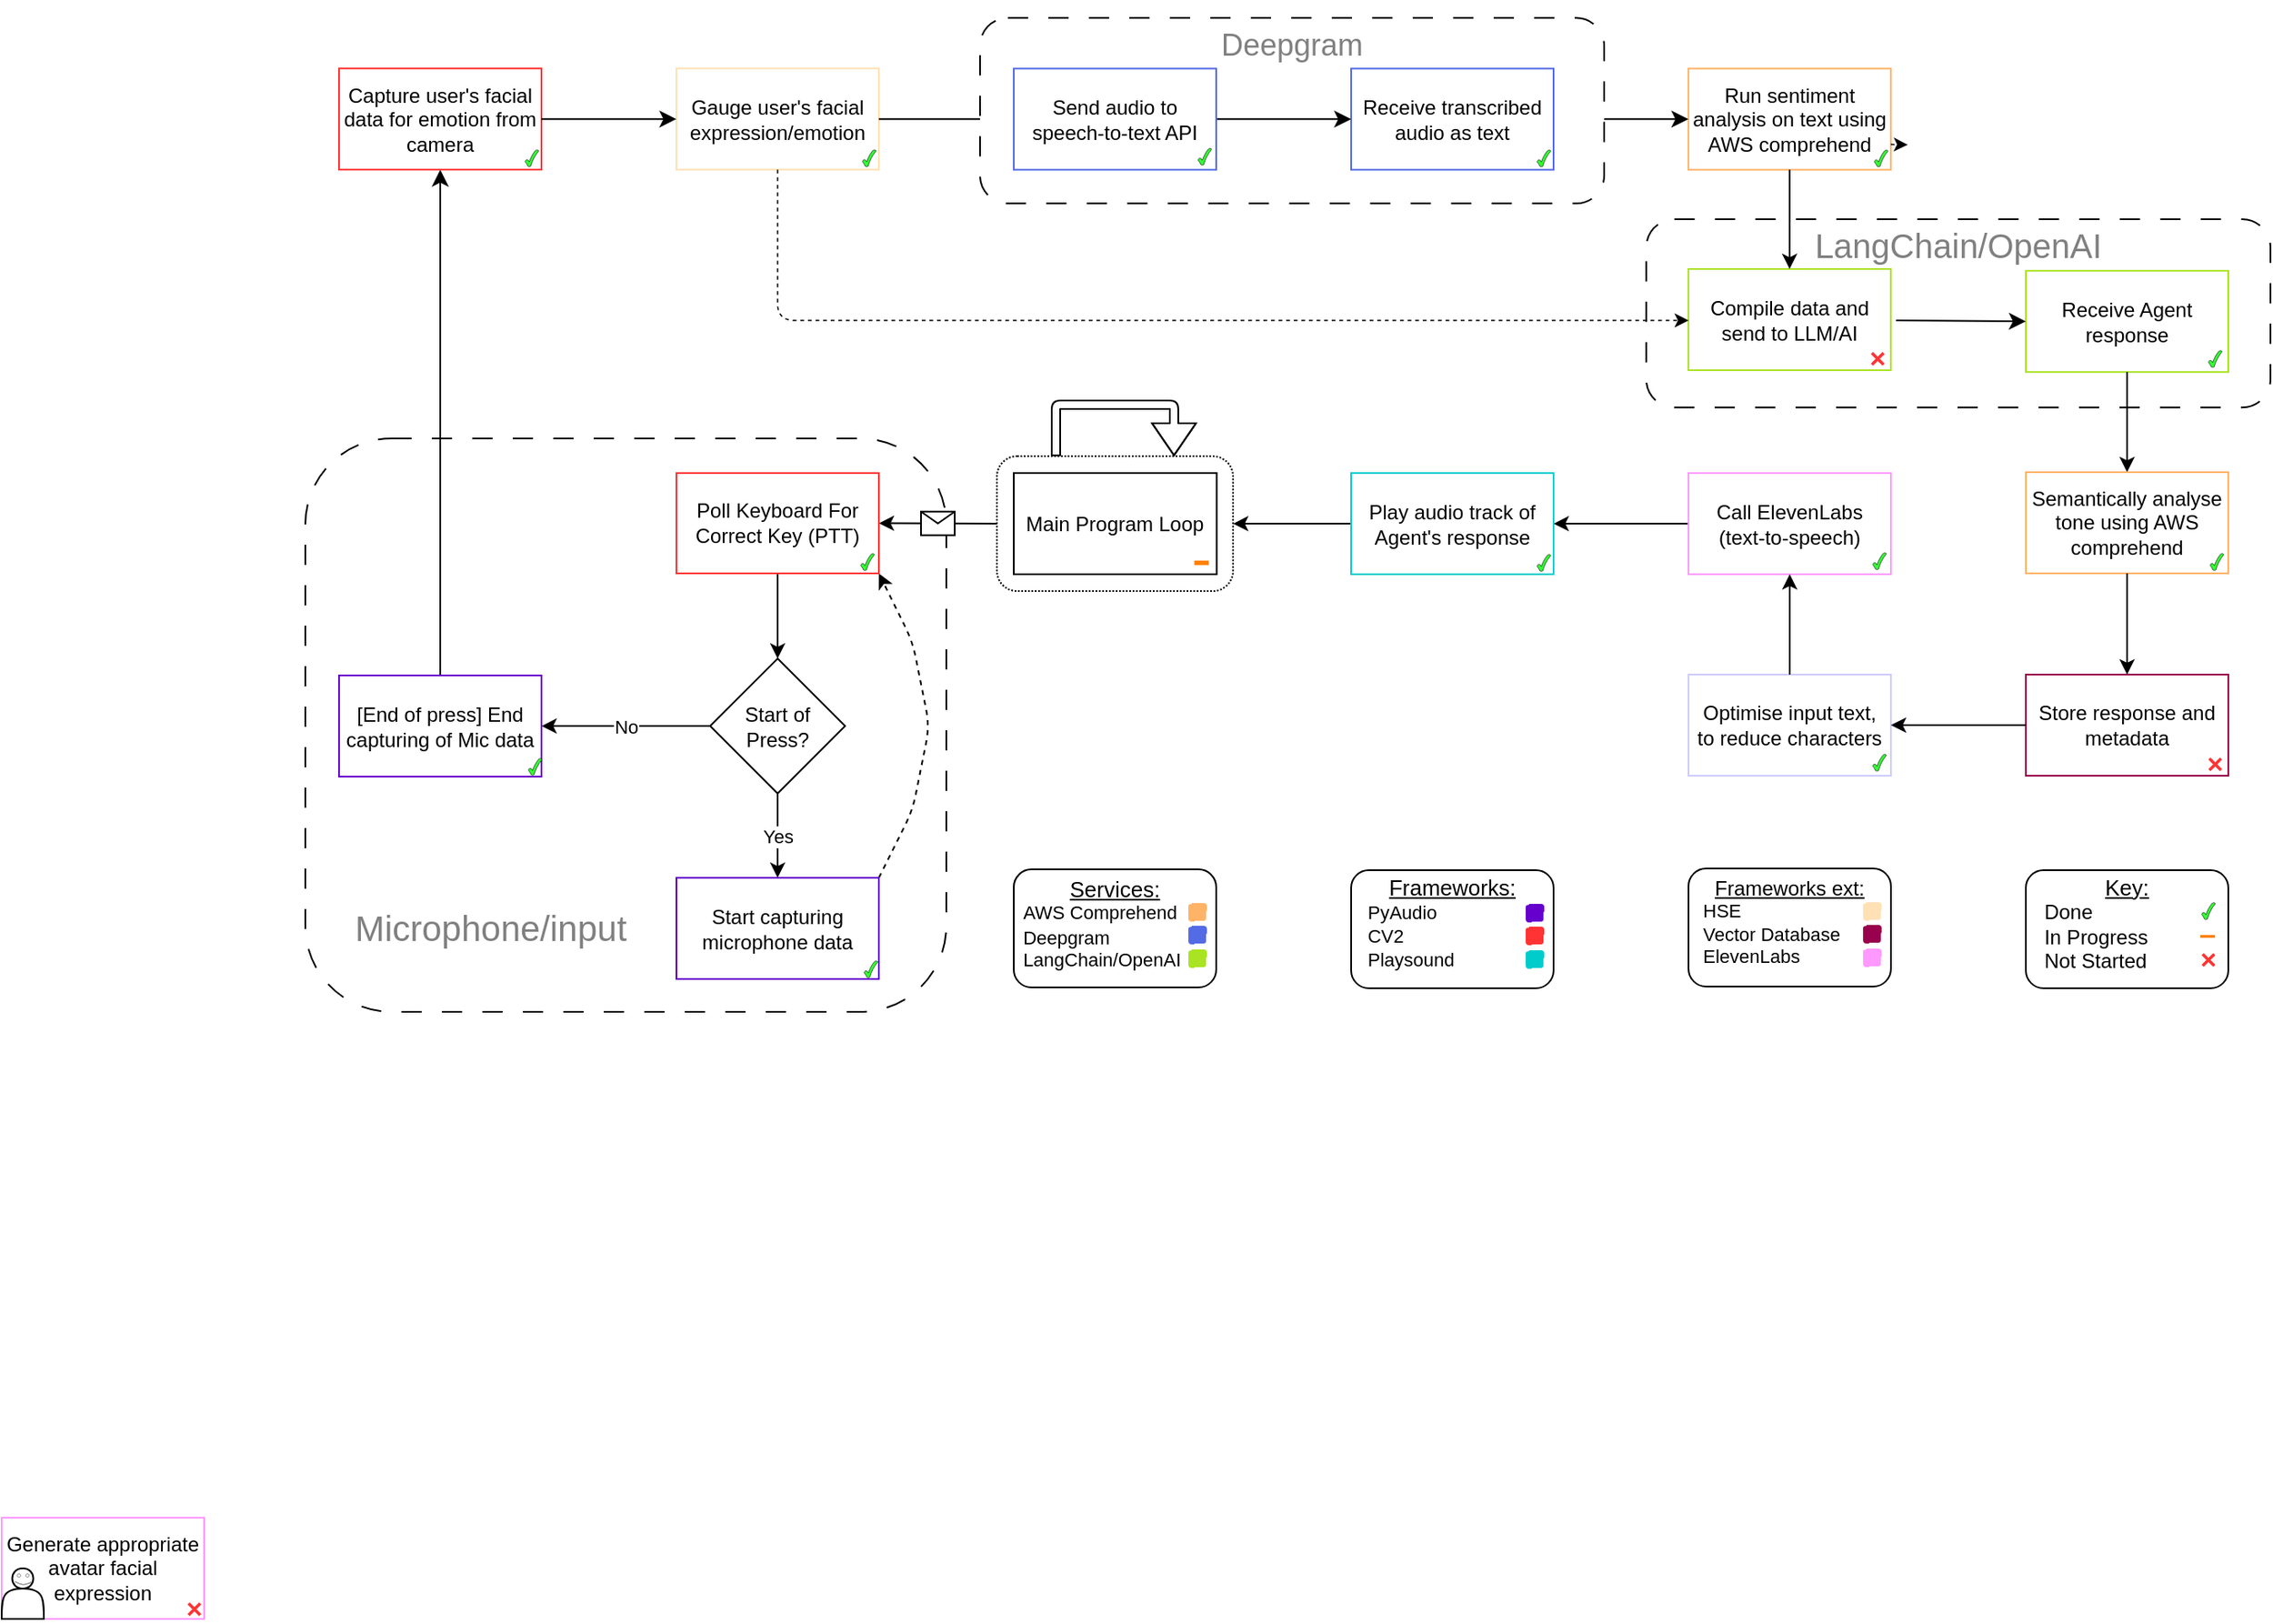 <mxfile>
    <diagram id="MKs6Hx3hVW7b_2Y0VP6X" name="Page-1">
        <mxGraphModel dx="983" dy="560" grid="1" gridSize="10" guides="1" tooltips="1" connect="1" arrows="1" fold="1" page="1" pageScale="1" pageWidth="850" pageHeight="1100" math="0" shadow="0">
            <root>
                <mxCell id="0"/>
                <mxCell id="1" parent="0"/>
                <mxCell id="200" value="" style="group" parent="1" vertex="1" connectable="0">
                    <mxGeometry x="1034.93" y="219.53" width="370.07" height="112.07" as="geometry"/>
                </mxCell>
                <mxCell id="186" value="" style="whiteSpace=wrap;html=1;fontSize=11.5;dashed=1;dashPattern=12 12;rounded=1;" parent="200" vertex="1">
                    <mxGeometry y="0.47" width="370.07" height="111.6" as="geometry"/>
                </mxCell>
                <mxCell id="120" value="" style="group" parent="200" vertex="1" connectable="0">
                    <mxGeometry x="225.07" y="31.07" width="120" height="60" as="geometry"/>
                </mxCell>
                <mxCell id="30" value="Receive Agent response" style="rounded=0;whiteSpace=wrap;html=1;strokeColor=#AAE321;" parent="120" vertex="1">
                    <mxGeometry width="120" height="60" as="geometry"/>
                </mxCell>
                <mxCell id="119" value="" style="verticalLabelPosition=bottom;verticalAlign=top;html=1;shape=mxgraph.basic.tick;fillColor=#33FF33;strokeWidth=0.3;" parent="120" vertex="1">
                    <mxGeometry x="108" y="47" width="8" height="10" as="geometry"/>
                </mxCell>
                <mxCell id="139" style="edgeStyle=none;html=1;exitX=1.026;exitY=0.508;exitDx=0;exitDy=0;entryX=0;entryY=0.5;entryDx=0;entryDy=0;strokeColor=default;strokeWidth=1;fontSize=13;endSize=7;sourcePerimeterSpacing=0;targetPerimeterSpacing=0;exitPerimeter=0;" parent="200" source="26" target="30" edge="1">
                    <mxGeometry relative="1" as="geometry"/>
                </mxCell>
                <mxCell id="161" value="" style="group" parent="200" vertex="1" connectable="0">
                    <mxGeometry x="25.0" y="30" width="340.07" height="71.07" as="geometry"/>
                </mxCell>
                <mxCell id="99" value="" style="group" parent="161" vertex="1" connectable="0">
                    <mxGeometry width="340.07" height="71.07" as="geometry"/>
                </mxCell>
                <mxCell id="26" value="Compile data and send to LLM/AI" style="rounded=0;whiteSpace=wrap;html=1;strokeColor=#AAE321;" parent="99" vertex="1">
                    <mxGeometry width="120" height="60" as="geometry"/>
                </mxCell>
                <mxCell id="90" value="" style="shape=cross;whiteSpace=wrap;html=1;strokeColor=#FFFFFF;strokeWidth=0.3;fillColor=#FF3333;rotation=45;" parent="161" vertex="1">
                    <mxGeometry x="107" y="48" width="10" height="10" as="geometry"/>
                </mxCell>
                <mxCell id="196" value="&lt;font style=&quot;font-size: 20px;&quot; color=&quot;#808080&quot;&gt;LangChain/OpenAI&lt;/font&gt;" style="text;strokeColor=none;align=center;fillColor=none;html=1;verticalAlign=middle;whiteSpace=wrap;rounded=0;dashed=1;dashPattern=12 12;strokeWidth=0.2;fontSize=20;fontColor=#FF3333;" parent="200" vertex="1">
                    <mxGeometry x="120.04" width="130" height="30" as="geometry"/>
                </mxCell>
                <mxCell id="148" value="" style="whiteSpace=wrap;html=1;fontSize=11.5;dashed=1;dashPattern=12 12;rounded=1;" parent="1" vertex="1">
                    <mxGeometry x="240" y="350" width="380" height="340" as="geometry"/>
                </mxCell>
                <mxCell id="5" value="Start of Press?" style="rhombus;whiteSpace=wrap;html=1;" parent="1" vertex="1">
                    <mxGeometry x="480" y="480.53" width="80" height="80" as="geometry"/>
                </mxCell>
                <mxCell id="95" style="edgeStyle=none;html=1;exitX=1;exitY=0;exitDx=0;exitDy=0;entryX=1;entryY=1;entryDx=0;entryDy=0;dashed=1;" parent="1" source="6" target="3" edge="1">
                    <mxGeometry relative="1" as="geometry">
                        <Array as="points">
                            <mxPoint x="600" y="570.53"/>
                            <mxPoint x="610" y="520.53"/>
                            <mxPoint x="600" y="470.53"/>
                        </Array>
                    </mxGeometry>
                </mxCell>
                <mxCell id="125" style="edgeStyle=none;html=1;exitX=0.5;exitY=0;exitDx=0;exitDy=0;entryX=0.5;entryY=1;entryDx=0;entryDy=0;strokeColor=default;strokeWidth=1;fontSize=13;endSize=7;sourcePerimeterSpacing=0;targetPerimeterSpacing=0;" parent="1" source="8" target="23" edge="1">
                    <mxGeometry relative="1" as="geometry"/>
                </mxCell>
                <mxCell id="11" value="" style="endArrow=classic;html=1;exitX=0;exitY=0.5;exitDx=0;exitDy=0;entryX=1;entryY=0.5;entryDx=0;entryDy=0;" parent="1" source="110" target="3" edge="1">
                    <mxGeometry relative="1" as="geometry">
                        <mxPoint x="690" y="500.53" as="sourcePoint"/>
                        <mxPoint x="790" y="500.53" as="targetPoint"/>
                    </mxGeometry>
                </mxCell>
                <mxCell id="12" value="" style="shape=message;html=1;outlineConnect=0;" parent="11" vertex="1">
                    <mxGeometry width="20" height="14" relative="1" as="geometry">
                        <mxPoint x="-10" y="-7" as="offset"/>
                    </mxGeometry>
                </mxCell>
                <mxCell id="13" value="" style="endArrow=classic;html=1;exitX=0.5;exitY=1;exitDx=0;exitDy=0;entryX=0.5;entryY=0;entryDx=0;entryDy=0;" parent="1" source="3" target="5" edge="1">
                    <mxGeometry width="50" height="50" relative="1" as="geometry">
                        <mxPoint x="690" y="540.53" as="sourcePoint"/>
                        <mxPoint x="740" y="490.53" as="targetPoint"/>
                    </mxGeometry>
                </mxCell>
                <mxCell id="14" value="" style="endArrow=classic;html=1;exitX=0.5;exitY=1;exitDx=0;exitDy=0;entryX=0.5;entryY=0;entryDx=0;entryDy=0;" parent="1" source="5" target="6" edge="1">
                    <mxGeometry relative="1" as="geometry">
                        <mxPoint x="660" y="580.53" as="sourcePoint"/>
                        <mxPoint x="760" y="580.53" as="targetPoint"/>
                    </mxGeometry>
                </mxCell>
                <mxCell id="15" value="Yes" style="edgeLabel;resizable=0;html=1;align=center;verticalAlign=middle;" parent="14" connectable="0" vertex="1">
                    <mxGeometry relative="1" as="geometry"/>
                </mxCell>
                <mxCell id="16" value="No" style="endArrow=classic;html=1;exitX=0;exitY=0.5;exitDx=0;exitDy=0;entryX=1;entryY=0.5;entryDx=0;entryDy=0;" parent="1" source="5" target="8" edge="1">
                    <mxGeometry relative="1" as="geometry">
                        <mxPoint x="420" y="590.53" as="sourcePoint"/>
                        <mxPoint x="520" y="590.53" as="targetPoint"/>
                    </mxGeometry>
                </mxCell>
                <mxCell id="17" value="No" style="edgeLabel;resizable=0;html=1;align=center;verticalAlign=middle;" parent="16" connectable="0" vertex="1">
                    <mxGeometry relative="1" as="geometry"/>
                </mxCell>
                <mxCell id="32" style="edgeStyle=none;html=1;exitX=0.5;exitY=1;exitDx=0;exitDy=0;entryX=0.5;entryY=0;entryDx=0;entryDy=0;" parent="1" source="30" target="35" edge="1">
                    <mxGeometry relative="1" as="geometry">
                        <mxPoint x="1117" y="250" as="targetPoint"/>
                    </mxGeometry>
                </mxCell>
                <mxCell id="33" style="edgeStyle=none;html=1;exitX=0;exitY=0.5;exitDx=0;exitDy=0;" parent="1" source="38" edge="1">
                    <mxGeometry relative="1" as="geometry">
                        <mxPoint x="920" y="420.53" as="sourcePoint"/>
                        <mxPoint x="790" y="400.53" as="targetPoint"/>
                    </mxGeometry>
                </mxCell>
                <mxCell id="39" value="" style="edgeStyle=none;html=1;" parent="1" source="36" target="38" edge="1">
                    <mxGeometry relative="1" as="geometry"/>
                </mxCell>
                <mxCell id="42" style="edgeStyle=none;html=1;" parent="1" source="36" edge="1">
                    <mxGeometry relative="1" as="geometry">
                        <mxPoint x="1130" y="420.53" as="targetPoint"/>
                    </mxGeometry>
                </mxCell>
                <mxCell id="96" value="" style="group" parent="1" vertex="1" connectable="0">
                    <mxGeometry x="1260" y="606" width="120" height="70" as="geometry"/>
                </mxCell>
                <mxCell id="61" value="&lt;font size=&quot;1&quot; style=&quot;&quot;&gt;&lt;u style=&quot;font-size: 13px;&quot;&gt;Key:&lt;/u&gt;&lt;/font&gt;&lt;br&gt;&lt;div style=&quot;text-align: left;&quot;&gt;&lt;span style=&quot;background-color: initial;&quot;&gt;Done&lt;/span&gt;&lt;/div&gt;&lt;span style=&quot;background-color: initial;&quot;&gt;&lt;div style=&quot;text-align: left;&quot;&gt;&lt;span style=&quot;background-color: initial;&quot;&gt;In Progress&amp;nbsp; &amp;nbsp; &amp;nbsp; &amp;nbsp; &amp;nbsp; &amp;nbsp;&lt;/span&gt;&lt;/div&gt;&lt;/span&gt;&lt;div style=&quot;text-align: left;&quot;&gt;&lt;span style=&quot;background-color: initial;&quot;&gt;Not Started&lt;/span&gt;&lt;/div&gt;&lt;div style=&quot;text-align: left; font-size: 6px;&quot;&gt;&lt;span style=&quot;background-color: initial;&quot;&gt;&lt;br&gt;&lt;/span&gt;&lt;/div&gt;" style="rounded=1;whiteSpace=wrap;html=1;" parent="96" vertex="1">
                    <mxGeometry width="120" height="70" as="geometry"/>
                </mxCell>
                <mxCell id="72" value="" style="verticalLabelPosition=bottom;verticalAlign=top;html=1;shape=mxgraph.basic.tick;fillColor=#33FF33;strokeWidth=0.3;" parent="96" vertex="1">
                    <mxGeometry x="104" y="19" width="8" height="10" as="geometry"/>
                </mxCell>
                <mxCell id="73" value="" style="shape=cross;whiteSpace=wrap;html=1;strokeColor=#FFFFFF;strokeWidth=0.3;fillColor=#FF3333;rotation=45;" parent="96" vertex="1">
                    <mxGeometry x="103" y="48" width="10" height="10" as="geometry"/>
                </mxCell>
                <mxCell id="74" value="" style="rounded=0;whiteSpace=wrap;html=1;strokeColor=#FFFFFF;strokeWidth=0.3;fillColor=#FF8000;" parent="96" vertex="1">
                    <mxGeometry x="103" y="38" width="9" height="2" as="geometry"/>
                </mxCell>
                <mxCell id="97" value="" style="group" parent="1" vertex="1" connectable="0">
                    <mxGeometry x="260" y="130.6" width="120.071" height="60.071" as="geometry"/>
                </mxCell>
                <mxCell id="113" value="" style="group" parent="97" vertex="1" connectable="0">
                    <mxGeometry width="120" height="60" as="geometry"/>
                </mxCell>
                <mxCell id="23" value="Capture&amp;nbsp;user's facial data for emotion from camera" style="rounded=0;whiteSpace=wrap;html=1;strokeColor=#FF3333;" parent="113" vertex="1">
                    <mxGeometry width="120" height="60" as="geometry"/>
                </mxCell>
                <mxCell id="112" value="" style="verticalLabelPosition=bottom;verticalAlign=top;html=1;shape=mxgraph.basic.tick;fillColor=#33FF33;strokeWidth=0.3;" parent="113" vertex="1">
                    <mxGeometry x="110.04" y="48" width="8" height="10" as="geometry"/>
                </mxCell>
                <mxCell id="103" value="" style="group;fillColor=none;" parent="1" vertex="1" connectable="0">
                    <mxGeometry x="1059.93" y="130.67" width="120" height="60" as="geometry"/>
                </mxCell>
                <mxCell id="104" value="&lt;font style=&quot;font-size: 12px;&quot;&gt;Run sentiment analysis on text using AWS comprehend&lt;/font&gt;" style="rounded=0;whiteSpace=wrap;html=1;strokeColor=#FFB366;" parent="103" vertex="1">
                    <mxGeometry width="120" height="60" as="geometry"/>
                </mxCell>
                <mxCell id="105" value="" style="verticalLabelPosition=bottom;verticalAlign=top;html=1;shape=mxgraph.basic.tick;fillColor=#33FF33;strokeWidth=0.3;" parent="103" vertex="1">
                    <mxGeometry x="110" y="48" width="8" height="10" as="geometry"/>
                </mxCell>
                <mxCell id="108" value="" style="group" parent="1" vertex="1" connectable="0">
                    <mxGeometry x="1260" y="370" width="120" height="60" as="geometry"/>
                </mxCell>
                <mxCell id="35" value="Semantically analyse tone using AWS comprehend" style="rounded=0;whiteSpace=wrap;html=1;strokeColor=#FFB366;" parent="108" vertex="1">
                    <mxGeometry width="120" height="60" as="geometry"/>
                </mxCell>
                <mxCell id="107" value="" style="verticalLabelPosition=bottom;verticalAlign=top;html=1;shape=mxgraph.basic.tick;fillColor=#33FF33;strokeWidth=0.3;" parent="108" vertex="1">
                    <mxGeometry x="109" y="48" width="8" height="10" as="geometry"/>
                </mxCell>
                <mxCell id="111" value="" style="group;dashed=1;dashPattern=1 1;strokeColor=none;" parent="1" vertex="1" connectable="0">
                    <mxGeometry x="650" y="360.53" width="140" height="80" as="geometry"/>
                </mxCell>
                <mxCell id="110" value="" style="rounded=1;whiteSpace=wrap;html=1;shadow=0;glass=0;dashed=1;dashPattern=1 1;" parent="111" vertex="1">
                    <mxGeometry width="140" height="80" as="geometry"/>
                </mxCell>
                <mxCell id="2" value="Main Program Loop" style="rounded=0;whiteSpace=wrap;html=1;" parent="111" vertex="1">
                    <mxGeometry x="10" y="10" width="120.28" height="60" as="geometry"/>
                </mxCell>
                <mxCell id="94" value="" style="rounded=0;whiteSpace=wrap;html=1;strokeColor=#FFFFFF;strokeWidth=0.3;fillColor=#FF8000;" parent="111" vertex="1">
                    <mxGeometry x="116.667" y="61.5" width="8.75" height="3" as="geometry"/>
                </mxCell>
                <mxCell id="140" style="edgeStyle=none;html=1;exitX=0.25;exitY=0;exitDx=0;exitDy=0;strokeColor=default;strokeWidth=1;fontSize=13;sourcePerimeterSpacing=0;targetPerimeterSpacing=0;entryX=0.75;entryY=0;entryDx=0;entryDy=0;shape=flexArrow;width=5;" parent="111" source="110" target="110" edge="1">
                    <mxGeometry relative="1" as="geometry">
                        <mxPoint x="130" y="-40" as="targetPoint"/>
                        <Array as="points">
                            <mxPoint x="35" y="-30.53"/>
                            <mxPoint x="70" y="-30.53"/>
                            <mxPoint x="105" y="-30.53"/>
                        </Array>
                    </mxGeometry>
                </mxCell>
                <mxCell id="115" value="" style="group" parent="1" vertex="1" connectable="0">
                    <mxGeometry x="1260" y="490.0" width="120" height="60.071" as="geometry"/>
                </mxCell>
                <mxCell id="31" value="Store response and metadata" style="rounded=0;whiteSpace=wrap;html=1;strokeColor=#99004D;" parent="115" vertex="1">
                    <mxGeometry width="120" height="60" as="geometry"/>
                </mxCell>
                <mxCell id="89" value="" style="shape=cross;whiteSpace=wrap;html=1;strokeColor=#FFFFFF;strokeWidth=0.3;fillColor=#FF3333;rotation=45;" parent="115" vertex="1">
                    <mxGeometry x="107" y="48" width="10" height="10" as="geometry"/>
                </mxCell>
                <mxCell id="129" value="" style="group" parent="1" vertex="1" connectable="0">
                    <mxGeometry x="460" y="130.6" width="120.071" height="60.071" as="geometry"/>
                </mxCell>
                <mxCell id="130" value="" style="group" parent="129" vertex="1" connectable="0">
                    <mxGeometry width="120" height="60" as="geometry"/>
                </mxCell>
                <mxCell id="131" value="Gauge user's facial expression/emotion" style="rounded=0;whiteSpace=wrap;html=1;strokeColor=#FFE1B5;" parent="130" vertex="1">
                    <mxGeometry width="120" height="60" as="geometry"/>
                </mxCell>
                <mxCell id="132" value="" style="verticalLabelPosition=bottom;verticalAlign=top;html=1;shape=mxgraph.basic.tick;fillColor=#33FF33;strokeWidth=0.3;" parent="130" vertex="1">
                    <mxGeometry x="110.04" y="48" width="8" height="10" as="geometry"/>
                </mxCell>
                <mxCell id="134" style="edgeStyle=none;html=1;exitX=1;exitY=0.5;exitDx=0;exitDy=0;strokeColor=default;strokeWidth=1;fontSize=13;endSize=7;sourcePerimeterSpacing=0;targetPerimeterSpacing=0;entryX=0;entryY=0.5;entryDx=0;entryDy=0;" parent="1" source="23" target="131" edge="1">
                    <mxGeometry relative="1" as="geometry">
                        <mxPoint x="320" y="190" as="targetPoint"/>
                    </mxGeometry>
                </mxCell>
                <mxCell id="137" style="edgeStyle=none;html=1;exitX=1;exitY=0.5;exitDx=0;exitDy=0;strokeColor=default;strokeWidth=1;fontSize=13;endSize=7;sourcePerimeterSpacing=0;targetPerimeterSpacing=0;" parent="1" source="20" target="104" edge="1">
                    <mxGeometry relative="1" as="geometry"/>
                </mxCell>
                <mxCell id="144" value="" style="group" parent="1" vertex="1" connectable="0">
                    <mxGeometry x="460" y="610.53" width="120" height="60" as="geometry"/>
                </mxCell>
                <mxCell id="6" value="Start capturing microphone data" style="rounded=0;whiteSpace=wrap;html=1;strokeColor=#6600CC;" parent="144" vertex="1">
                    <mxGeometry width="120" height="60" as="geometry"/>
                </mxCell>
                <mxCell id="207" value="" style="verticalLabelPosition=bottom;verticalAlign=top;html=1;shape=mxgraph.basic.tick;fillColor=#33FF33;strokeWidth=0.3;" parent="144" vertex="1">
                    <mxGeometry x="111.04" y="49" width="8" height="10" as="geometry"/>
                </mxCell>
                <mxCell id="145" value="" style="group" parent="1" vertex="1" connectable="0">
                    <mxGeometry x="460" y="370.53" width="120" height="59.47" as="geometry"/>
                </mxCell>
                <mxCell id="202" value="" style="group" parent="145" vertex="1" connectable="0">
                    <mxGeometry width="120" height="59.47" as="geometry"/>
                </mxCell>
                <mxCell id="3" value="Poll Keyboard For&lt;br&gt;Correct Key (PTT)" style="rounded=0;whiteSpace=wrap;html=1;strokeColor=#FF3333;" parent="202" vertex="1">
                    <mxGeometry width="120" height="59.47" as="geometry"/>
                </mxCell>
                <mxCell id="201" value="" style="verticalLabelPosition=bottom;verticalAlign=top;html=1;shape=mxgraph.basic.tick;fillColor=#33FF33;strokeWidth=0.3;" parent="202" vertex="1">
                    <mxGeometry x="109.04" y="47.5" width="8" height="10" as="geometry"/>
                </mxCell>
                <mxCell id="146" value="" style="group" parent="1" vertex="1" connectable="0">
                    <mxGeometry x="260" y="490.53" width="120" height="60" as="geometry"/>
                </mxCell>
                <mxCell id="8" value="[End of press] End capturing of Mic data" style="rounded=0;whiteSpace=wrap;html=1;strokeColor=#6600CC;" parent="146" vertex="1">
                    <mxGeometry width="120" height="60" as="geometry"/>
                </mxCell>
                <mxCell id="208" value="" style="verticalLabelPosition=bottom;verticalAlign=top;html=1;shape=mxgraph.basic.tick;fillColor=#33FF33;strokeWidth=0.3;" parent="146" vertex="1">
                    <mxGeometry x="112" y="48.93" width="8" height="10" as="geometry"/>
                </mxCell>
                <mxCell id="147" style="edgeStyle=none;html=1;fontSize=11.5;entryX=0;entryY=0.5;entryDx=0;entryDy=0;exitX=1;exitY=0.5;exitDx=0;exitDy=0;" parent="1" source="131" target="18" edge="1">
                    <mxGeometry relative="1" as="geometry">
                        <mxPoint x="410" y="210" as="targetPoint"/>
                        <mxPoint x="380" y="280" as="sourcePoint"/>
                    </mxGeometry>
                </mxCell>
                <mxCell id="149" value="Microphone/input" style="text;align=center;html=1;verticalAlign=middle;whiteSpace=wrap;rounded=0;dashed=1;dashPattern=12 12;fontSize=21;fillColor=none;fontColor=#808080;" parent="1" vertex="1">
                    <mxGeometry x="320.07" y="625" width="60" height="30" as="geometry"/>
                </mxCell>
                <mxCell id="162" style="edgeStyle=none;html=1;exitX=0.5;exitY=1;exitDx=0;exitDy=0;entryX=0.5;entryY=0;entryDx=0;entryDy=0;fontSize=6;fontColor=#FFB366;" parent="1" source="104" target="26" edge="1">
                    <mxGeometry relative="1" as="geometry"/>
                </mxCell>
                <mxCell id="163" value="" style="group" parent="1" vertex="1" connectable="0">
                    <mxGeometry x="660" y="605.53" width="120" height="70" as="geometry"/>
                </mxCell>
                <mxCell id="150" value="" style="group;rounded=0;" parent="163" vertex="1" connectable="0">
                    <mxGeometry width="120" height="70" as="geometry"/>
                </mxCell>
                <mxCell id="151" value="&lt;font size=&quot;1&quot; style=&quot;&quot;&gt;&lt;u style=&quot;font-size: 13px;&quot;&gt;Services:&lt;/u&gt;&lt;/font&gt;&lt;br&gt;&lt;div style=&quot;text-align: left; font-size: 11px;&quot;&gt;&lt;font style=&quot;font-size: 11px;&quot;&gt;AWS Comprehend&lt;/font&gt;&lt;/div&gt;&lt;span style=&quot;background-color: initial;&quot;&gt;&lt;div style=&quot;text-align: left;&quot;&gt;&lt;span style=&quot;font-size: 11px;&quot;&gt;Deepgram&lt;/span&gt;&lt;/div&gt;&lt;div style=&quot;font-size: 6px; text-align: left;&quot;&gt;&lt;span style=&quot;background-color: initial;&quot;&gt;&lt;font style=&quot;font-size: 11px;&quot;&gt;LangChain/OpenAI&amp;nbsp; &amp;nbsp; &amp;nbsp;&lt;/font&gt;&lt;/span&gt;&lt;/div&gt;&lt;div style=&quot;font-size: 6px; text-align: left;&quot;&gt;&lt;br&gt;&lt;/div&gt;&lt;/span&gt;" style="rounded=1;whiteSpace=wrap;html=1;" parent="150" vertex="1">
                    <mxGeometry width="120" height="70" as="geometry"/>
                </mxCell>
                <mxCell id="155" value="" style="whiteSpace=wrap;html=1;rounded=1;dashed=1;dashPattern=12 12;strokeColor=#FFB366;fontSize=6;fontColor=#FFB366;fillColor=#FFB366;" parent="150" vertex="1">
                    <mxGeometry x="104" y="20.53" width="10" height="10" as="geometry"/>
                </mxCell>
                <mxCell id="159" value="" style="whiteSpace=wrap;html=1;rounded=1;dashed=1;dashPattern=12 12;strokeColor=#546BE6;fontSize=6;fontColor=#FFB366;fillColor=#546BE6;" parent="150" vertex="1">
                    <mxGeometry x="104" y="34" width="10" height="10" as="geometry"/>
                </mxCell>
                <mxCell id="160" value="" style="whiteSpace=wrap;html=1;rounded=1;dashed=1;dashPattern=12 12;strokeColor=#AAE321;fontSize=6;fontColor=#FFB366;fillColor=#AAE321;" parent="163" vertex="1">
                    <mxGeometry x="104" y="48" width="10" height="10" as="geometry"/>
                </mxCell>
                <mxCell id="165" value="" style="group" parent="1" vertex="1" connectable="0">
                    <mxGeometry x="860" y="606" width="120" height="70" as="geometry"/>
                </mxCell>
                <mxCell id="166" value="" style="group;rounded=0;" parent="165" vertex="1" connectable="0">
                    <mxGeometry width="120" height="70" as="geometry"/>
                </mxCell>
                <mxCell id="167" value="&lt;font size=&quot;1&quot; style=&quot;&quot;&gt;&lt;u style=&quot;font-size: 13px;&quot;&gt;Frameworks:&lt;/u&gt;&lt;/font&gt;&lt;br&gt;&lt;div style=&quot;text-align: left; font-size: 11px;&quot;&gt;PyAudio&lt;/div&gt;&lt;span style=&quot;background-color: initial;&quot;&gt;&lt;div style=&quot;text-align: left;&quot;&gt;&lt;span style=&quot;font-size: 11px;&quot;&gt;CV2&lt;/span&gt;&lt;/div&gt;&lt;div style=&quot;text-align: left;&quot;&gt;&lt;span style=&quot;background-color: initial; font-size: 11px;&quot;&gt;Playsound&amp;nbsp; &amp;nbsp; &amp;nbsp; &amp;nbsp; &amp;nbsp; &amp;nbsp; &amp;nbsp; &amp;nbsp;&amp;nbsp;&lt;/span&gt;&lt;/div&gt;&lt;div style=&quot;font-size: 6px; text-align: left;&quot;&gt;&lt;br&gt;&lt;/div&gt;&lt;/span&gt;" style="rounded=1;whiteSpace=wrap;html=1;" parent="166" vertex="1">
                    <mxGeometry width="120" height="70" as="geometry"/>
                </mxCell>
                <mxCell id="168" value="" style="whiteSpace=wrap;html=1;rounded=1;dashed=1;dashPattern=12 12;strokeColor=#6600CC;fontSize=6;fontColor=#FFB366;fillColor=#6600CC;" parent="166" vertex="1">
                    <mxGeometry x="104" y="20.53" width="10" height="10" as="geometry"/>
                </mxCell>
                <mxCell id="169" value="" style="whiteSpace=wrap;html=1;rounded=1;dashed=1;dashPattern=12 12;strokeColor=#FF3333;fontSize=6;fontColor=#FFB366;fillColor=#FF3333;" parent="166" vertex="1">
                    <mxGeometry x="104" y="34" width="10" height="10" as="geometry"/>
                </mxCell>
                <mxCell id="170" value="" style="whiteSpace=wrap;html=1;rounded=1;dashed=1;dashPattern=12 12;strokeColor=#00CCCC;fontSize=6;fontColor=#FFB366;fillColor=#00CCCC;" parent="165" vertex="1">
                    <mxGeometry x="104" y="48" width="10" height="10" as="geometry"/>
                </mxCell>
                <mxCell id="171" value="" style="group" parent="1" vertex="1" connectable="0">
                    <mxGeometry x="1060" y="605" width="120" height="70" as="geometry"/>
                </mxCell>
                <mxCell id="172" value="" style="group;rounded=0;" parent="171" vertex="1" connectable="0">
                    <mxGeometry width="120" height="70" as="geometry"/>
                </mxCell>
                <mxCell id="173" value="&lt;font size=&quot;1&quot; style=&quot;&quot;&gt;&lt;u style=&quot;font-size: 12px;&quot;&gt;Frameworks ext:&lt;br&gt;&lt;/u&gt;&lt;/font&gt;&lt;div style=&quot;text-align: left; font-size: 11px;&quot;&gt;HSE&lt;/div&gt;&lt;div style=&quot;text-align: left; font-size: 11px;&quot;&gt;Vector Database&amp;nbsp; &amp;nbsp; &amp;nbsp; &amp;nbsp;&lt;br&gt;&lt;/div&gt;&lt;span style=&quot;background-color: initial; font-size: 6px;&quot;&gt;&lt;div style=&quot;text-align: left;&quot;&gt;&lt;font style=&quot;font-size: 11px;&quot;&gt;ElevenLabs&lt;/font&gt;&lt;span style=&quot;font-size: 11px; background-color: initial;&quot;&gt;&amp;nbsp;&amp;nbsp;&lt;/span&gt;&lt;/div&gt;&lt;div style=&quot;text-align: left;&quot;&gt;&lt;br&gt;&lt;/div&gt;&lt;/span&gt;" style="rounded=1;whiteSpace=wrap;html=1;" parent="172" vertex="1">
                    <mxGeometry width="120" height="70" as="geometry"/>
                </mxCell>
                <mxCell id="174" value="" style="whiteSpace=wrap;html=1;rounded=1;dashed=1;dashPattern=12 12;strokeColor=#FFE1B5;fontSize=6;fontColor=#FFB366;fillColor=#FFE1B5;" parent="172" vertex="1">
                    <mxGeometry x="104" y="20.53" width="10" height="10" as="geometry"/>
                </mxCell>
                <mxCell id="175" value="" style="whiteSpace=wrap;html=1;rounded=1;dashed=1;dashPattern=12 12;strokeColor=#99004D;fontSize=6;fontColor=#FFB366;fillColor=#99004D;" parent="172" vertex="1">
                    <mxGeometry x="104" y="34" width="10" height="10" as="geometry"/>
                </mxCell>
                <mxCell id="176" value="" style="whiteSpace=wrap;html=1;rounded=1;dashed=1;dashPattern=12 12;strokeColor=#FF99FF;fontSize=6;fontColor=#FFB366;fillColor=#FF99FF;" parent="171" vertex="1">
                    <mxGeometry x="104" y="48" width="10" height="10" as="geometry"/>
                </mxCell>
                <mxCell id="177" style="edgeStyle=none;html=1;entryX=0.001;entryY=0.508;entryDx=0;entryDy=0;strokeWidth=0.75;fontSize=12;fontColor=#FF3333;dashed=1;exitX=0.5;exitY=1;exitDx=0;exitDy=0;entryPerimeter=0;" parent="1" source="131" target="26" edge="1">
                    <mxGeometry relative="1" as="geometry">
                        <mxPoint x="520" y="280" as="sourcePoint"/>
                        <Array as="points">
                            <mxPoint x="520" y="280"/>
                        </Array>
                    </mxGeometry>
                </mxCell>
                <mxCell id="182" value="" style="group" parent="1" vertex="1" connectable="0">
                    <mxGeometry x="660" y="90.67" width="350" height="140" as="geometry"/>
                </mxCell>
                <mxCell id="78" value="" style="group" parent="182" vertex="1" connectable="0">
                    <mxGeometry x="200" y="40.0" width="150" height="100.0" as="geometry"/>
                </mxCell>
                <mxCell id="102" value="" style="group" parent="78" vertex="1" connectable="0">
                    <mxGeometry width="150" height="100.0" as="geometry"/>
                </mxCell>
                <mxCell id="180" value="" style="whiteSpace=wrap;html=1;fontSize=11.5;dashed=1;dashPattern=12 12;rounded=1;" parent="102" vertex="1">
                    <mxGeometry x="-220" y="-30" width="370" height="110" as="geometry"/>
                </mxCell>
                <mxCell id="20" value="Receive transcribed audio as text" style="rounded=0;whiteSpace=wrap;html=1;strokeColor=#546BE6;" parent="102" vertex="1">
                    <mxGeometry width="120" height="60" as="geometry"/>
                </mxCell>
                <mxCell id="77" value="" style="verticalLabelPosition=bottom;verticalAlign=top;html=1;shape=mxgraph.basic.tick;fillColor=#33FF33;strokeWidth=0.3;" parent="102" vertex="1">
                    <mxGeometry x="110" y="48" width="8" height="10" as="geometry"/>
                </mxCell>
                <mxCell id="136" style="edgeStyle=none;html=1;exitX=1;exitY=0.5;exitDx=0;exitDy=0;entryX=0;entryY=0.5;entryDx=0;entryDy=0;strokeColor=default;strokeWidth=1;fontSize=13;endSize=7;sourcePerimeterSpacing=0;targetPerimeterSpacing=0;" parent="182" source="18" target="20" edge="1">
                    <mxGeometry relative="1" as="geometry"/>
                </mxCell>
                <mxCell id="178" value="" style="group" parent="182" vertex="1" connectable="0">
                    <mxGeometry y="40.0" width="120" height="60" as="geometry"/>
                </mxCell>
                <mxCell id="79" value="" style="group;strokeColor=none;" parent="178" vertex="1" connectable="0">
                    <mxGeometry width="120" height="60" as="geometry"/>
                </mxCell>
                <mxCell id="18" value="Send audio to &lt;br&gt;speech-to-text API" style="rounded=0;whiteSpace=wrap;html=1;strokeColor=#546BE6;" parent="79" vertex="1">
                    <mxGeometry width="120" height="60" as="geometry"/>
                </mxCell>
                <mxCell id="75" value="" style="verticalLabelPosition=bottom;verticalAlign=top;html=1;shape=mxgraph.basic.tick;fillColor=#33FF33;strokeWidth=0.3;" parent="178" vertex="1">
                    <mxGeometry x="109" y="47" width="8" height="10" as="geometry"/>
                </mxCell>
                <mxCell id="181" value="&lt;font style=&quot;font-size: 18px;&quot; color=&quot;#808080&quot;&gt;Deepgram&lt;/font&gt;" style="text;strokeColor=none;align=center;fillColor=none;html=1;verticalAlign=middle;whiteSpace=wrap;rounded=0;dashed=1;dashPattern=12 12;strokeWidth=0.2;fontSize=20;fontColor=#FF3333;" parent="182" vertex="1">
                    <mxGeometry x="100" y="10" width="130" height="30" as="geometry"/>
                </mxCell>
                <mxCell id="195" style="edgeStyle=none;html=1;exitX=1;exitY=0.75;exitDx=0;exitDy=0;dashed=1;strokeWidth=0.75;fontSize=20;fontColor=#808080;" parent="1" source="104" edge="1">
                    <mxGeometry relative="1" as="geometry">
                        <mxPoint x="1190" y="175.833" as="targetPoint"/>
                    </mxGeometry>
                </mxCell>
                <mxCell id="197" value="" style="group" parent="1" vertex="1" connectable="0">
                    <mxGeometry x="860" y="370.53" width="120" height="60" as="geometry"/>
                </mxCell>
                <mxCell id="38" value="Play audio track of Agent's response" style="rounded=0;whiteSpace=wrap;html=1;strokeColor=#00CCCC;" parent="197" vertex="1">
                    <mxGeometry width="120" height="60" as="geometry"/>
                </mxCell>
                <mxCell id="82" value="" style="verticalLabelPosition=bottom;verticalAlign=top;html=1;shape=mxgraph.basic.tick;fillColor=#33FF33;strokeWidth=0.3;" parent="197" vertex="1">
                    <mxGeometry x="110" y="48" width="8" height="10" as="geometry"/>
                </mxCell>
                <mxCell id="198" value="" style="group" parent="1" vertex="1" connectable="0">
                    <mxGeometry x="1060" y="370.53" width="120" height="60" as="geometry"/>
                </mxCell>
                <mxCell id="36" value="Call ElevenLabs&lt;br&gt;(text-to-speech)" style="rounded=0;whiteSpace=wrap;html=1;strokeColor=#FF99FF;" parent="198" vertex="1">
                    <mxGeometry width="120" height="60" as="geometry"/>
                </mxCell>
                <mxCell id="80" value="" style="verticalLabelPosition=bottom;verticalAlign=top;html=1;shape=mxgraph.basic.tick;fillColor=#33FF33;strokeWidth=0.3;" parent="198" vertex="1">
                    <mxGeometry x="109" y="47" width="8" height="10" as="geometry"/>
                </mxCell>
                <mxCell id="199" value="" style="group" parent="1" vertex="1" connectable="0">
                    <mxGeometry x="60" y="990" width="121.071" height="61.071" as="geometry"/>
                </mxCell>
                <mxCell id="44" value="Generate appropriate avatar facial expression" style="rounded=0;whiteSpace=wrap;html=1;strokeColor=#FF99FF;" parent="199" vertex="1">
                    <mxGeometry width="120" height="60" as="geometry"/>
                </mxCell>
                <mxCell id="59" value="" style="group" parent="199" vertex="1" connectable="0">
                    <mxGeometry y="30" width="25" height="30" as="geometry"/>
                </mxCell>
                <mxCell id="54" value="" style="shape=actor;whiteSpace=wrap;html=1;" parent="59" vertex="1">
                    <mxGeometry width="25" height="30" as="geometry"/>
                </mxCell>
                <mxCell id="55" value="" style="ellipse;whiteSpace=wrap;html=1;aspect=fixed;strokeWidth=0.2;" parent="59" vertex="1">
                    <mxGeometry x="9" y="3" width="2" height="2" as="geometry"/>
                </mxCell>
                <mxCell id="56" value="" style="ellipse;whiteSpace=wrap;html=1;aspect=fixed;strokeWidth=0.2;" parent="59" vertex="1">
                    <mxGeometry x="14" y="3" width="2" height="2" as="geometry"/>
                </mxCell>
                <mxCell id="58" value="" style="endArrow=none;html=1;entryX=0.695;entryY=0.262;entryDx=0;entryDy=0;entryPerimeter=0;exitX=0.304;exitY=0.252;exitDx=0;exitDy=0;exitPerimeter=0;targetPerimeterSpacing=0;endSize=7;sourcePerimeterSpacing=0;strokeWidth=0.3;spacingTop=0;strokeColor=default;" parent="59" source="54" target="54" edge="1">
                    <mxGeometry width="50" height="50" relative="1" as="geometry">
                        <mxPoint x="10" y="25" as="sourcePoint"/>
                        <mxPoint x="35" as="targetPoint"/>
                        <Array as="points">
                            <mxPoint x="12.5" y="10"/>
                        </Array>
                    </mxGeometry>
                </mxCell>
                <mxCell id="85" value="" style="shape=cross;whiteSpace=wrap;html=1;strokeColor=#FFFFFF;strokeWidth=0.3;fillColor=#FF3333;rotation=45;" parent="199" vertex="1">
                    <mxGeometry x="109" y="49" width="10" height="10" as="geometry"/>
                </mxCell>
                <mxCell id="209" style="edgeStyle=none;html=1;exitX=0.5;exitY=1;exitDx=0;exitDy=0;entryX=0.5;entryY=0;entryDx=0;entryDy=0;" edge="1" parent="1" source="35" target="31">
                    <mxGeometry relative="1" as="geometry"/>
                </mxCell>
                <mxCell id="210" style="edgeStyle=none;html=1;" edge="1" parent="1" source="212">
                    <mxGeometry relative="1" as="geometry">
                        <mxPoint x="1130" y="540" as="targetPoint"/>
                    </mxGeometry>
                </mxCell>
                <mxCell id="211" value="" style="group" vertex="1" connectable="0" parent="1">
                    <mxGeometry x="1060" y="490" width="120" height="60" as="geometry"/>
                </mxCell>
                <mxCell id="212" value="Optimise input text, &lt;br&gt;to reduce characters" style="rounded=0;whiteSpace=wrap;html=1;strokeColor=#CCCCFF;" vertex="1" parent="211">
                    <mxGeometry width="120" height="60" as="geometry"/>
                </mxCell>
                <mxCell id="213" value="" style="verticalLabelPosition=bottom;verticalAlign=top;html=1;shape=mxgraph.basic.tick;fillColor=#33FF33;strokeWidth=0.3;" vertex="1" parent="211">
                    <mxGeometry x="109" y="47" width="8" height="10" as="geometry"/>
                </mxCell>
                <mxCell id="214" style="edgeStyle=none;html=1;exitX=0;exitY=0.5;exitDx=0;exitDy=0;entryX=1;entryY=0.5;entryDx=0;entryDy=0;" edge="1" parent="1" source="31" target="212">
                    <mxGeometry relative="1" as="geometry"/>
                </mxCell>
                <mxCell id="215" style="edgeStyle=none;html=1;exitX=0.5;exitY=0;exitDx=0;exitDy=0;entryX=0.5;entryY=1;entryDx=0;entryDy=0;" edge="1" parent="1" source="212" target="36">
                    <mxGeometry relative="1" as="geometry"/>
                </mxCell>
            </root>
        </mxGraphModel>
    </diagram>
</mxfile>